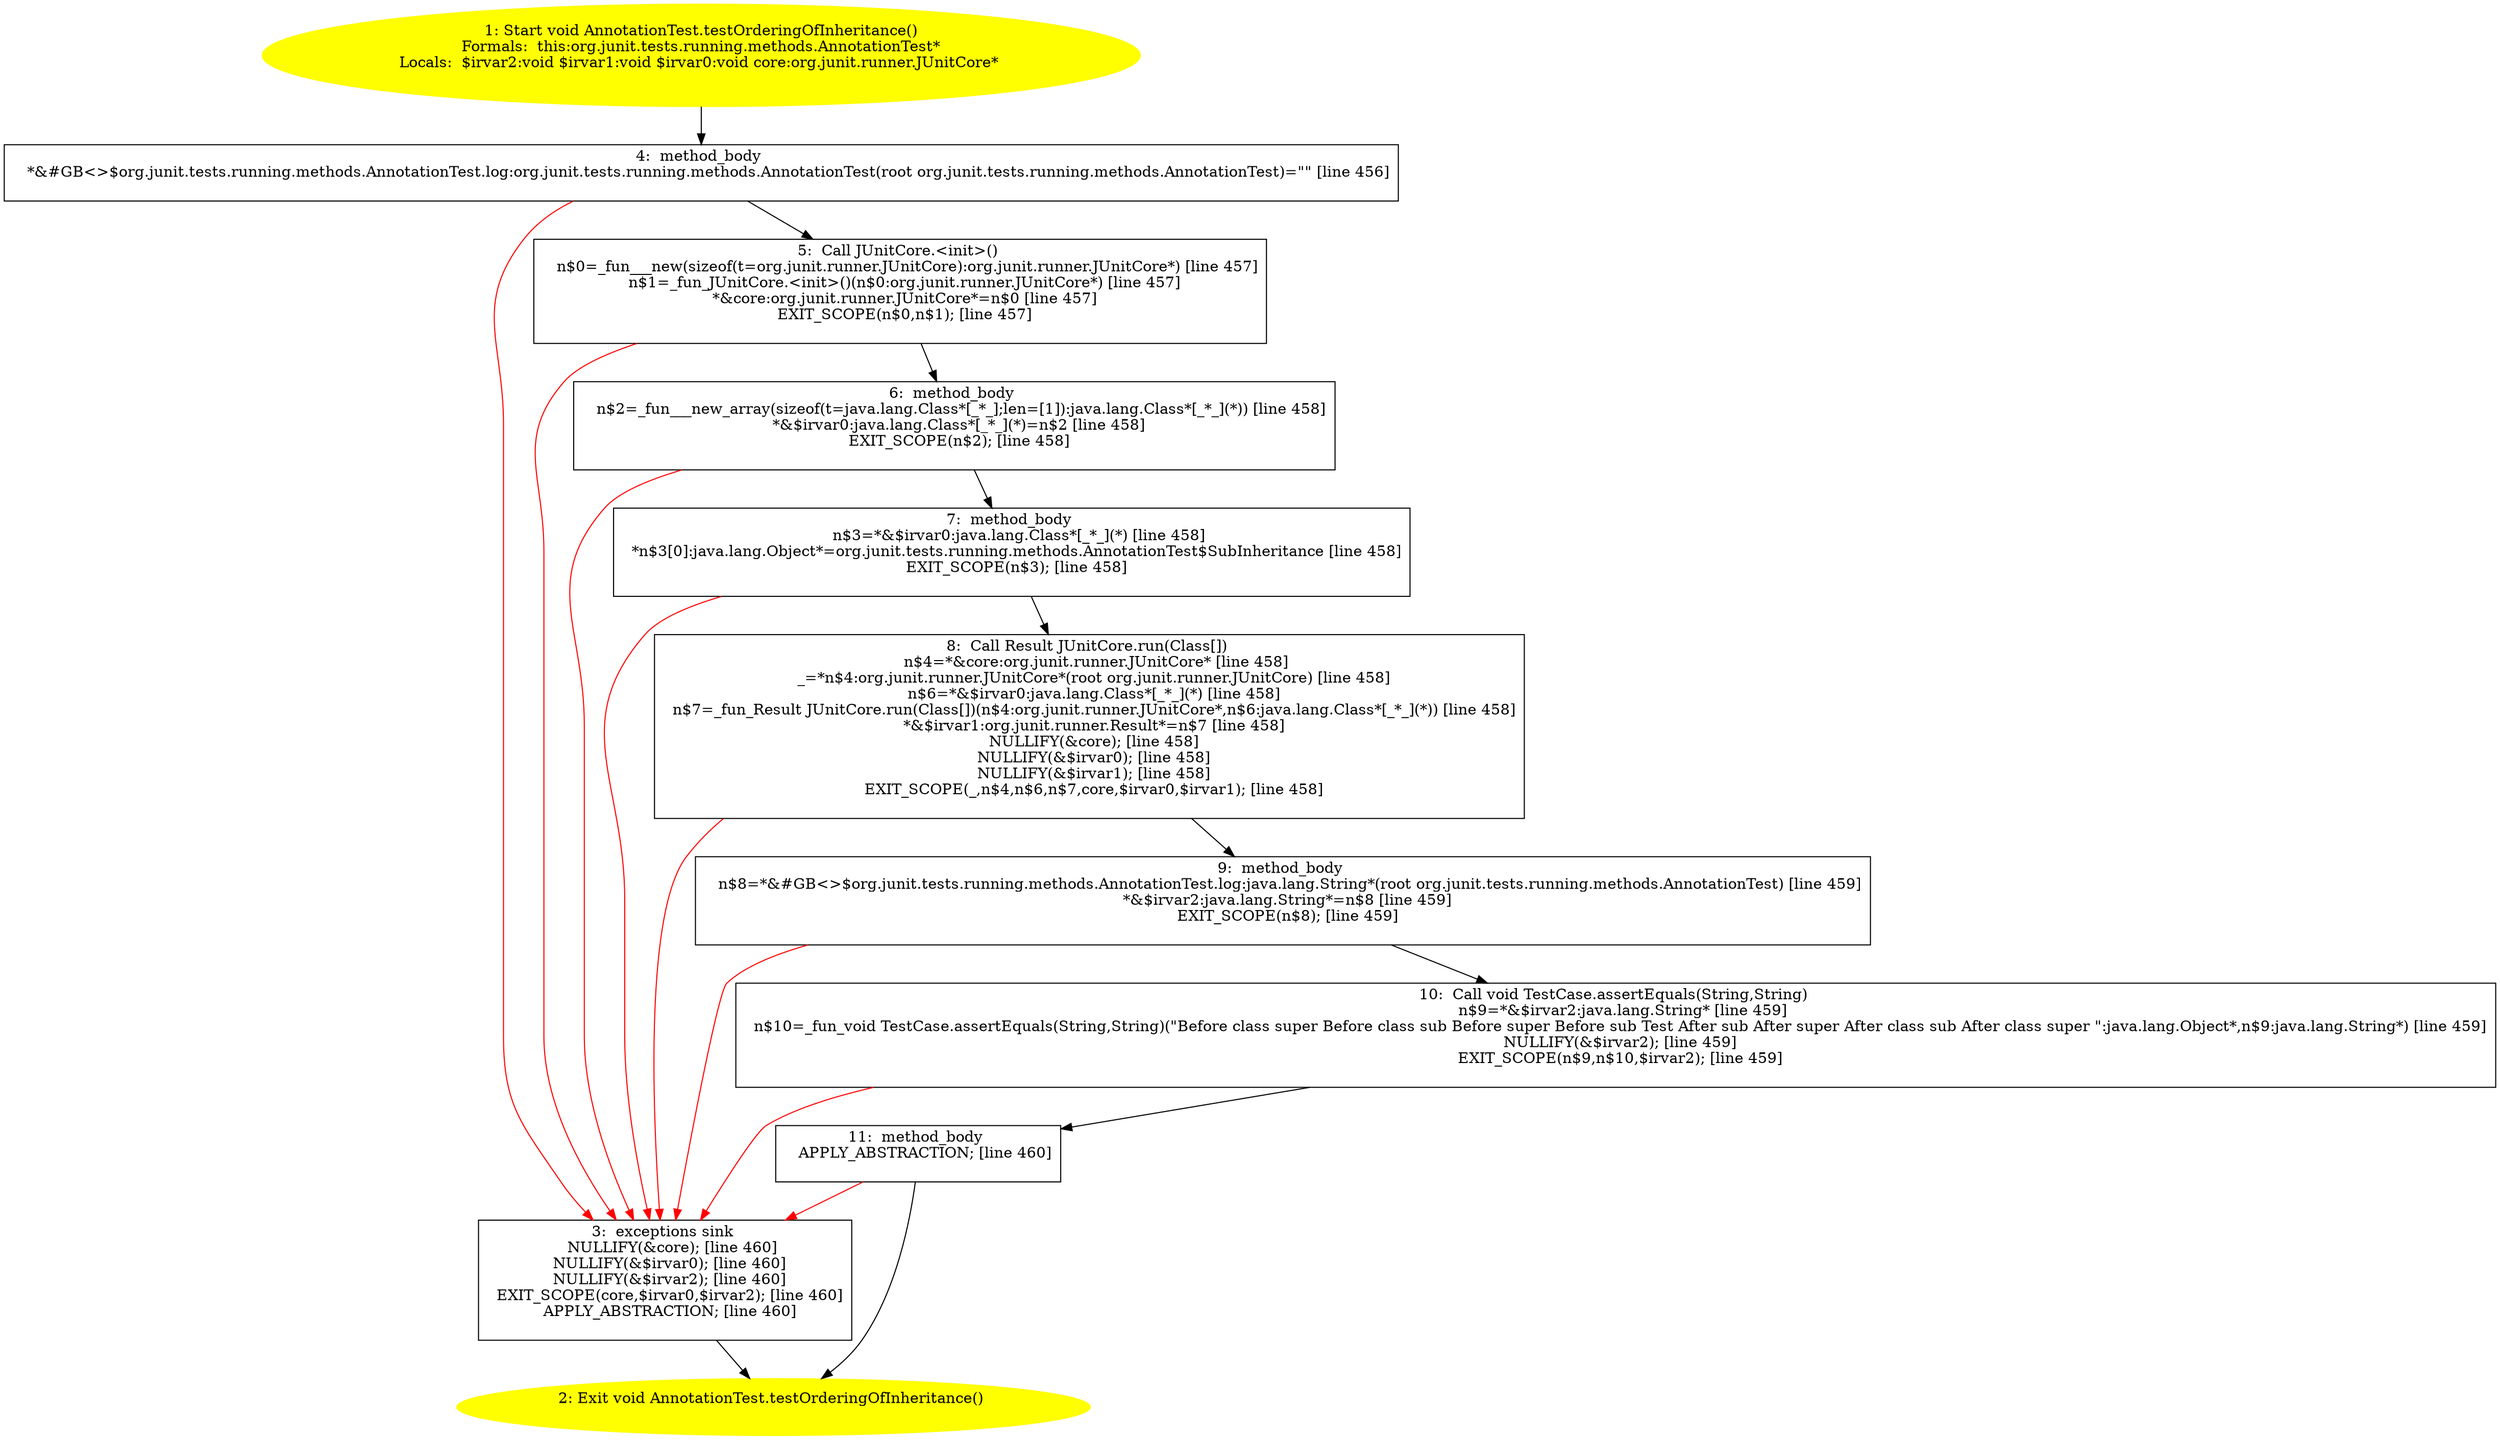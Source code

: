 /* @generated */
digraph cfg {
"org.junit.tests.running.methods.AnnotationTest.testOrderingOfInheritance():void.fecbc9a7877cca5a5eeae87666b74062_1" [label="1: Start void AnnotationTest.testOrderingOfInheritance()\nFormals:  this:org.junit.tests.running.methods.AnnotationTest*\nLocals:  $irvar2:void $irvar1:void $irvar0:void core:org.junit.runner.JUnitCore* \n  " color=yellow style=filled]
	

	 "org.junit.tests.running.methods.AnnotationTest.testOrderingOfInheritance():void.fecbc9a7877cca5a5eeae87666b74062_1" -> "org.junit.tests.running.methods.AnnotationTest.testOrderingOfInheritance():void.fecbc9a7877cca5a5eeae87666b74062_4" ;
"org.junit.tests.running.methods.AnnotationTest.testOrderingOfInheritance():void.fecbc9a7877cca5a5eeae87666b74062_2" [label="2: Exit void AnnotationTest.testOrderingOfInheritance() \n  " color=yellow style=filled]
	

"org.junit.tests.running.methods.AnnotationTest.testOrderingOfInheritance():void.fecbc9a7877cca5a5eeae87666b74062_3" [label="3:  exceptions sink \n   NULLIFY(&core); [line 460]\n  NULLIFY(&$irvar0); [line 460]\n  NULLIFY(&$irvar2); [line 460]\n  EXIT_SCOPE(core,$irvar0,$irvar2); [line 460]\n  APPLY_ABSTRACTION; [line 460]\n " shape="box"]
	

	 "org.junit.tests.running.methods.AnnotationTest.testOrderingOfInheritance():void.fecbc9a7877cca5a5eeae87666b74062_3" -> "org.junit.tests.running.methods.AnnotationTest.testOrderingOfInheritance():void.fecbc9a7877cca5a5eeae87666b74062_2" ;
"org.junit.tests.running.methods.AnnotationTest.testOrderingOfInheritance():void.fecbc9a7877cca5a5eeae87666b74062_4" [label="4:  method_body \n   *&#GB<>$org.junit.tests.running.methods.AnnotationTest.log:org.junit.tests.running.methods.AnnotationTest(root org.junit.tests.running.methods.AnnotationTest)=\"\" [line 456]\n " shape="box"]
	

	 "org.junit.tests.running.methods.AnnotationTest.testOrderingOfInheritance():void.fecbc9a7877cca5a5eeae87666b74062_4" -> "org.junit.tests.running.methods.AnnotationTest.testOrderingOfInheritance():void.fecbc9a7877cca5a5eeae87666b74062_5" ;
	 "org.junit.tests.running.methods.AnnotationTest.testOrderingOfInheritance():void.fecbc9a7877cca5a5eeae87666b74062_4" -> "org.junit.tests.running.methods.AnnotationTest.testOrderingOfInheritance():void.fecbc9a7877cca5a5eeae87666b74062_3" [color="red" ];
"org.junit.tests.running.methods.AnnotationTest.testOrderingOfInheritance():void.fecbc9a7877cca5a5eeae87666b74062_5" [label="5:  Call JUnitCore.<init>() \n   n$0=_fun___new(sizeof(t=org.junit.runner.JUnitCore):org.junit.runner.JUnitCore*) [line 457]\n  n$1=_fun_JUnitCore.<init>()(n$0:org.junit.runner.JUnitCore*) [line 457]\n  *&core:org.junit.runner.JUnitCore*=n$0 [line 457]\n  EXIT_SCOPE(n$0,n$1); [line 457]\n " shape="box"]
	

	 "org.junit.tests.running.methods.AnnotationTest.testOrderingOfInheritance():void.fecbc9a7877cca5a5eeae87666b74062_5" -> "org.junit.tests.running.methods.AnnotationTest.testOrderingOfInheritance():void.fecbc9a7877cca5a5eeae87666b74062_6" ;
	 "org.junit.tests.running.methods.AnnotationTest.testOrderingOfInheritance():void.fecbc9a7877cca5a5eeae87666b74062_5" -> "org.junit.tests.running.methods.AnnotationTest.testOrderingOfInheritance():void.fecbc9a7877cca5a5eeae87666b74062_3" [color="red" ];
"org.junit.tests.running.methods.AnnotationTest.testOrderingOfInheritance():void.fecbc9a7877cca5a5eeae87666b74062_6" [label="6:  method_body \n   n$2=_fun___new_array(sizeof(t=java.lang.Class*[_*_];len=[1]):java.lang.Class*[_*_](*)) [line 458]\n  *&$irvar0:java.lang.Class*[_*_](*)=n$2 [line 458]\n  EXIT_SCOPE(n$2); [line 458]\n " shape="box"]
	

	 "org.junit.tests.running.methods.AnnotationTest.testOrderingOfInheritance():void.fecbc9a7877cca5a5eeae87666b74062_6" -> "org.junit.tests.running.methods.AnnotationTest.testOrderingOfInheritance():void.fecbc9a7877cca5a5eeae87666b74062_7" ;
	 "org.junit.tests.running.methods.AnnotationTest.testOrderingOfInheritance():void.fecbc9a7877cca5a5eeae87666b74062_6" -> "org.junit.tests.running.methods.AnnotationTest.testOrderingOfInheritance():void.fecbc9a7877cca5a5eeae87666b74062_3" [color="red" ];
"org.junit.tests.running.methods.AnnotationTest.testOrderingOfInheritance():void.fecbc9a7877cca5a5eeae87666b74062_7" [label="7:  method_body \n   n$3=*&$irvar0:java.lang.Class*[_*_](*) [line 458]\n  *n$3[0]:java.lang.Object*=org.junit.tests.running.methods.AnnotationTest$SubInheritance [line 458]\n  EXIT_SCOPE(n$3); [line 458]\n " shape="box"]
	

	 "org.junit.tests.running.methods.AnnotationTest.testOrderingOfInheritance():void.fecbc9a7877cca5a5eeae87666b74062_7" -> "org.junit.tests.running.methods.AnnotationTest.testOrderingOfInheritance():void.fecbc9a7877cca5a5eeae87666b74062_8" ;
	 "org.junit.tests.running.methods.AnnotationTest.testOrderingOfInheritance():void.fecbc9a7877cca5a5eeae87666b74062_7" -> "org.junit.tests.running.methods.AnnotationTest.testOrderingOfInheritance():void.fecbc9a7877cca5a5eeae87666b74062_3" [color="red" ];
"org.junit.tests.running.methods.AnnotationTest.testOrderingOfInheritance():void.fecbc9a7877cca5a5eeae87666b74062_8" [label="8:  Call Result JUnitCore.run(Class[]) \n   n$4=*&core:org.junit.runner.JUnitCore* [line 458]\n  _=*n$4:org.junit.runner.JUnitCore*(root org.junit.runner.JUnitCore) [line 458]\n  n$6=*&$irvar0:java.lang.Class*[_*_](*) [line 458]\n  n$7=_fun_Result JUnitCore.run(Class[])(n$4:org.junit.runner.JUnitCore*,n$6:java.lang.Class*[_*_](*)) [line 458]\n  *&$irvar1:org.junit.runner.Result*=n$7 [line 458]\n  NULLIFY(&core); [line 458]\n  NULLIFY(&$irvar0); [line 458]\n  NULLIFY(&$irvar1); [line 458]\n  EXIT_SCOPE(_,n$4,n$6,n$7,core,$irvar0,$irvar1); [line 458]\n " shape="box"]
	

	 "org.junit.tests.running.methods.AnnotationTest.testOrderingOfInheritance():void.fecbc9a7877cca5a5eeae87666b74062_8" -> "org.junit.tests.running.methods.AnnotationTest.testOrderingOfInheritance():void.fecbc9a7877cca5a5eeae87666b74062_9" ;
	 "org.junit.tests.running.methods.AnnotationTest.testOrderingOfInheritance():void.fecbc9a7877cca5a5eeae87666b74062_8" -> "org.junit.tests.running.methods.AnnotationTest.testOrderingOfInheritance():void.fecbc9a7877cca5a5eeae87666b74062_3" [color="red" ];
"org.junit.tests.running.methods.AnnotationTest.testOrderingOfInheritance():void.fecbc9a7877cca5a5eeae87666b74062_9" [label="9:  method_body \n   n$8=*&#GB<>$org.junit.tests.running.methods.AnnotationTest.log:java.lang.String*(root org.junit.tests.running.methods.AnnotationTest) [line 459]\n  *&$irvar2:java.lang.String*=n$8 [line 459]\n  EXIT_SCOPE(n$8); [line 459]\n " shape="box"]
	

	 "org.junit.tests.running.methods.AnnotationTest.testOrderingOfInheritance():void.fecbc9a7877cca5a5eeae87666b74062_9" -> "org.junit.tests.running.methods.AnnotationTest.testOrderingOfInheritance():void.fecbc9a7877cca5a5eeae87666b74062_10" ;
	 "org.junit.tests.running.methods.AnnotationTest.testOrderingOfInheritance():void.fecbc9a7877cca5a5eeae87666b74062_9" -> "org.junit.tests.running.methods.AnnotationTest.testOrderingOfInheritance():void.fecbc9a7877cca5a5eeae87666b74062_3" [color="red" ];
"org.junit.tests.running.methods.AnnotationTest.testOrderingOfInheritance():void.fecbc9a7877cca5a5eeae87666b74062_10" [label="10:  Call void TestCase.assertEquals(String,String) \n   n$9=*&$irvar2:java.lang.String* [line 459]\n  n$10=_fun_void TestCase.assertEquals(String,String)(\"Before class super Before class sub Before super Before sub Test After sub After super After class sub After class super \":java.lang.Object*,n$9:java.lang.String*) [line 459]\n  NULLIFY(&$irvar2); [line 459]\n  EXIT_SCOPE(n$9,n$10,$irvar2); [line 459]\n " shape="box"]
	

	 "org.junit.tests.running.methods.AnnotationTest.testOrderingOfInheritance():void.fecbc9a7877cca5a5eeae87666b74062_10" -> "org.junit.tests.running.methods.AnnotationTest.testOrderingOfInheritance():void.fecbc9a7877cca5a5eeae87666b74062_11" ;
	 "org.junit.tests.running.methods.AnnotationTest.testOrderingOfInheritance():void.fecbc9a7877cca5a5eeae87666b74062_10" -> "org.junit.tests.running.methods.AnnotationTest.testOrderingOfInheritance():void.fecbc9a7877cca5a5eeae87666b74062_3" [color="red" ];
"org.junit.tests.running.methods.AnnotationTest.testOrderingOfInheritance():void.fecbc9a7877cca5a5eeae87666b74062_11" [label="11:  method_body \n   APPLY_ABSTRACTION; [line 460]\n " shape="box"]
	

	 "org.junit.tests.running.methods.AnnotationTest.testOrderingOfInheritance():void.fecbc9a7877cca5a5eeae87666b74062_11" -> "org.junit.tests.running.methods.AnnotationTest.testOrderingOfInheritance():void.fecbc9a7877cca5a5eeae87666b74062_2" ;
	 "org.junit.tests.running.methods.AnnotationTest.testOrderingOfInheritance():void.fecbc9a7877cca5a5eeae87666b74062_11" -> "org.junit.tests.running.methods.AnnotationTest.testOrderingOfInheritance():void.fecbc9a7877cca5a5eeae87666b74062_3" [color="red" ];
}
